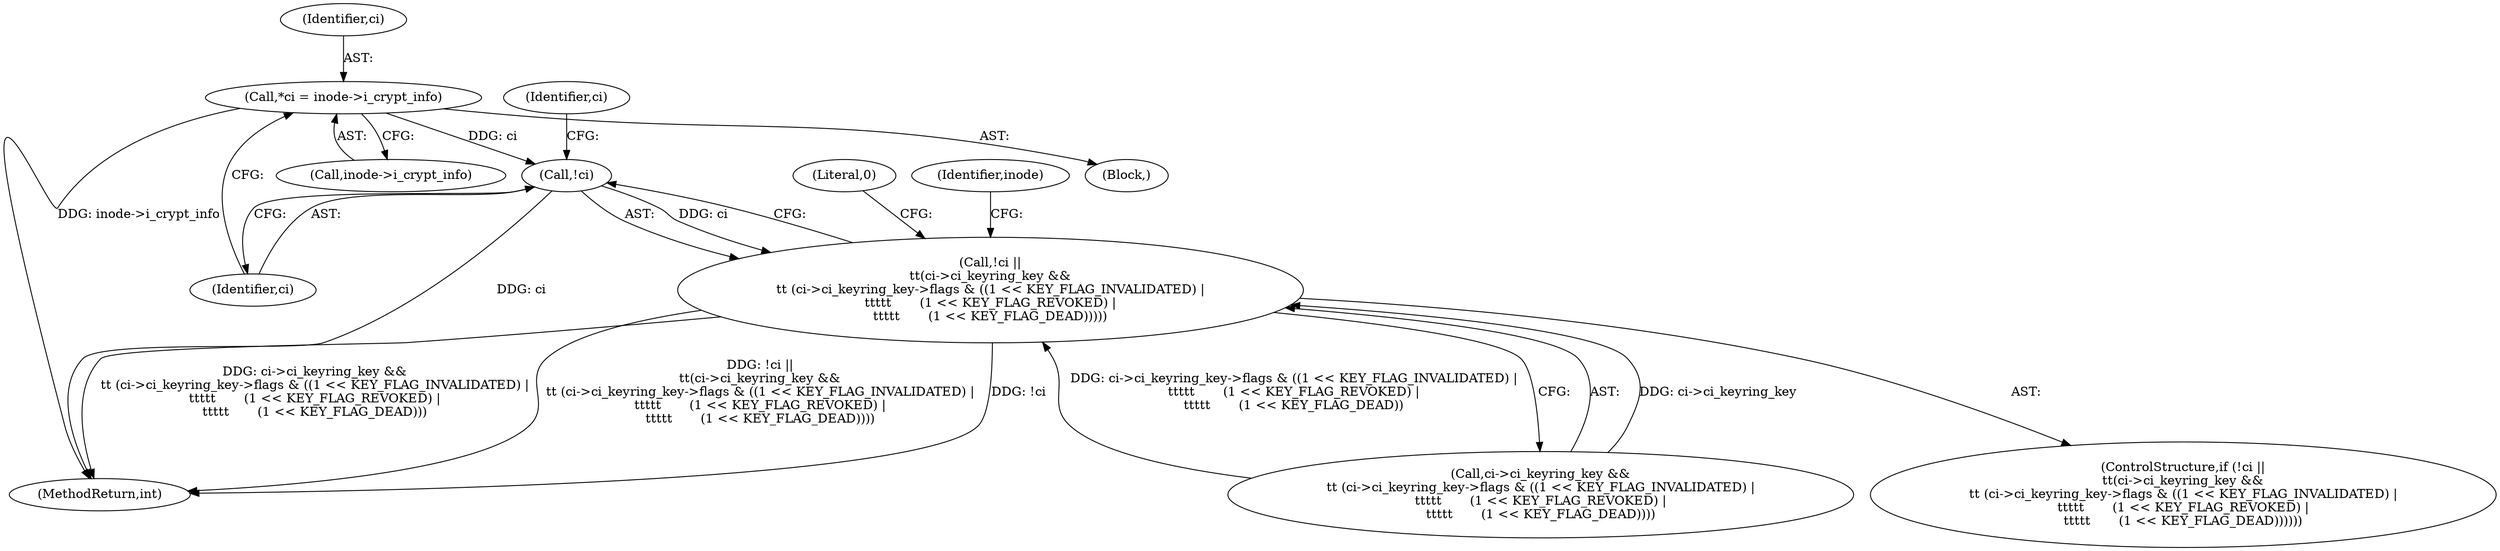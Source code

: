 digraph "1_linux_1b53cf9815bb4744958d41f3795d5d5a1d365e2d_2@API" {
"1000104" [label="(Call,*ci = inode->i_crypt_info)"];
"1000111" [label="(Call,!ci)"];
"1000110" [label="(Call,!ci ||\n\t\t(ci->ci_keyring_key &&\n\t\t (ci->ci_keyring_key->flags & ((1 << KEY_FLAG_INVALIDATED) |\n\t\t\t\t\t       (1 << KEY_FLAG_REVOKED) |\n\t\t\t\t\t       (1 << KEY_FLAG_DEAD)))))"];
"1000104" [label="(Call,*ci = inode->i_crypt_info)"];
"1000110" [label="(Call,!ci ||\n\t\t(ci->ci_keyring_key &&\n\t\t (ci->ci_keyring_key->flags & ((1 << KEY_FLAG_INVALIDATED) |\n\t\t\t\t\t       (1 << KEY_FLAG_REVOKED) |\n\t\t\t\t\t       (1 << KEY_FLAG_DEAD)))))"];
"1000138" [label="(Literal,0)"];
"1000111" [label="(Call,!ci)"];
"1000109" [label="(ControlStructure,if (!ci ||\n\t\t(ci->ci_keyring_key &&\n\t\t (ci->ci_keyring_key->flags & ((1 << KEY_FLAG_INVALIDATED) |\n\t\t\t\t\t       (1 << KEY_FLAG_REVOKED) |\n\t\t\t\t\t       (1 << KEY_FLAG_DEAD))))))"];
"1000102" [label="(Block,)"];
"1000136" [label="(Identifier,inode)"];
"1000113" [label="(Call,ci->ci_keyring_key &&\n\t\t (ci->ci_keyring_key->flags & ((1 << KEY_FLAG_INVALIDATED) |\n\t\t\t\t\t       (1 << KEY_FLAG_REVOKED) |\n\t\t\t\t\t       (1 << KEY_FLAG_DEAD))))"];
"1000105" [label="(Identifier,ci)"];
"1000106" [label="(Call,inode->i_crypt_info)"];
"1000115" [label="(Identifier,ci)"];
"1000139" [label="(MethodReturn,int)"];
"1000112" [label="(Identifier,ci)"];
"1000104" -> "1000102"  [label="AST: "];
"1000104" -> "1000106"  [label="CFG: "];
"1000105" -> "1000104"  [label="AST: "];
"1000106" -> "1000104"  [label="AST: "];
"1000112" -> "1000104"  [label="CFG: "];
"1000104" -> "1000139"  [label="DDG: inode->i_crypt_info"];
"1000104" -> "1000111"  [label="DDG: ci"];
"1000111" -> "1000110"  [label="AST: "];
"1000111" -> "1000112"  [label="CFG: "];
"1000112" -> "1000111"  [label="AST: "];
"1000115" -> "1000111"  [label="CFG: "];
"1000110" -> "1000111"  [label="CFG: "];
"1000111" -> "1000139"  [label="DDG: ci"];
"1000111" -> "1000110"  [label="DDG: ci"];
"1000110" -> "1000109"  [label="AST: "];
"1000110" -> "1000113"  [label="CFG: "];
"1000113" -> "1000110"  [label="AST: "];
"1000136" -> "1000110"  [label="CFG: "];
"1000138" -> "1000110"  [label="CFG: "];
"1000110" -> "1000139"  [label="DDG: !ci"];
"1000110" -> "1000139"  [label="DDG: ci->ci_keyring_key &&\n\t\t (ci->ci_keyring_key->flags & ((1 << KEY_FLAG_INVALIDATED) |\n\t\t\t\t\t       (1 << KEY_FLAG_REVOKED) |\n\t\t\t\t\t       (1 << KEY_FLAG_DEAD)))"];
"1000110" -> "1000139"  [label="DDG: !ci ||\n\t\t(ci->ci_keyring_key &&\n\t\t (ci->ci_keyring_key->flags & ((1 << KEY_FLAG_INVALIDATED) |\n\t\t\t\t\t       (1 << KEY_FLAG_REVOKED) |\n\t\t\t\t\t       (1 << KEY_FLAG_DEAD))))"];
"1000113" -> "1000110"  [label="DDG: ci->ci_keyring_key"];
"1000113" -> "1000110"  [label="DDG: ci->ci_keyring_key->flags & ((1 << KEY_FLAG_INVALIDATED) |\n\t\t\t\t\t       (1 << KEY_FLAG_REVOKED) |\n\t\t\t\t\t       (1 << KEY_FLAG_DEAD))"];
}
